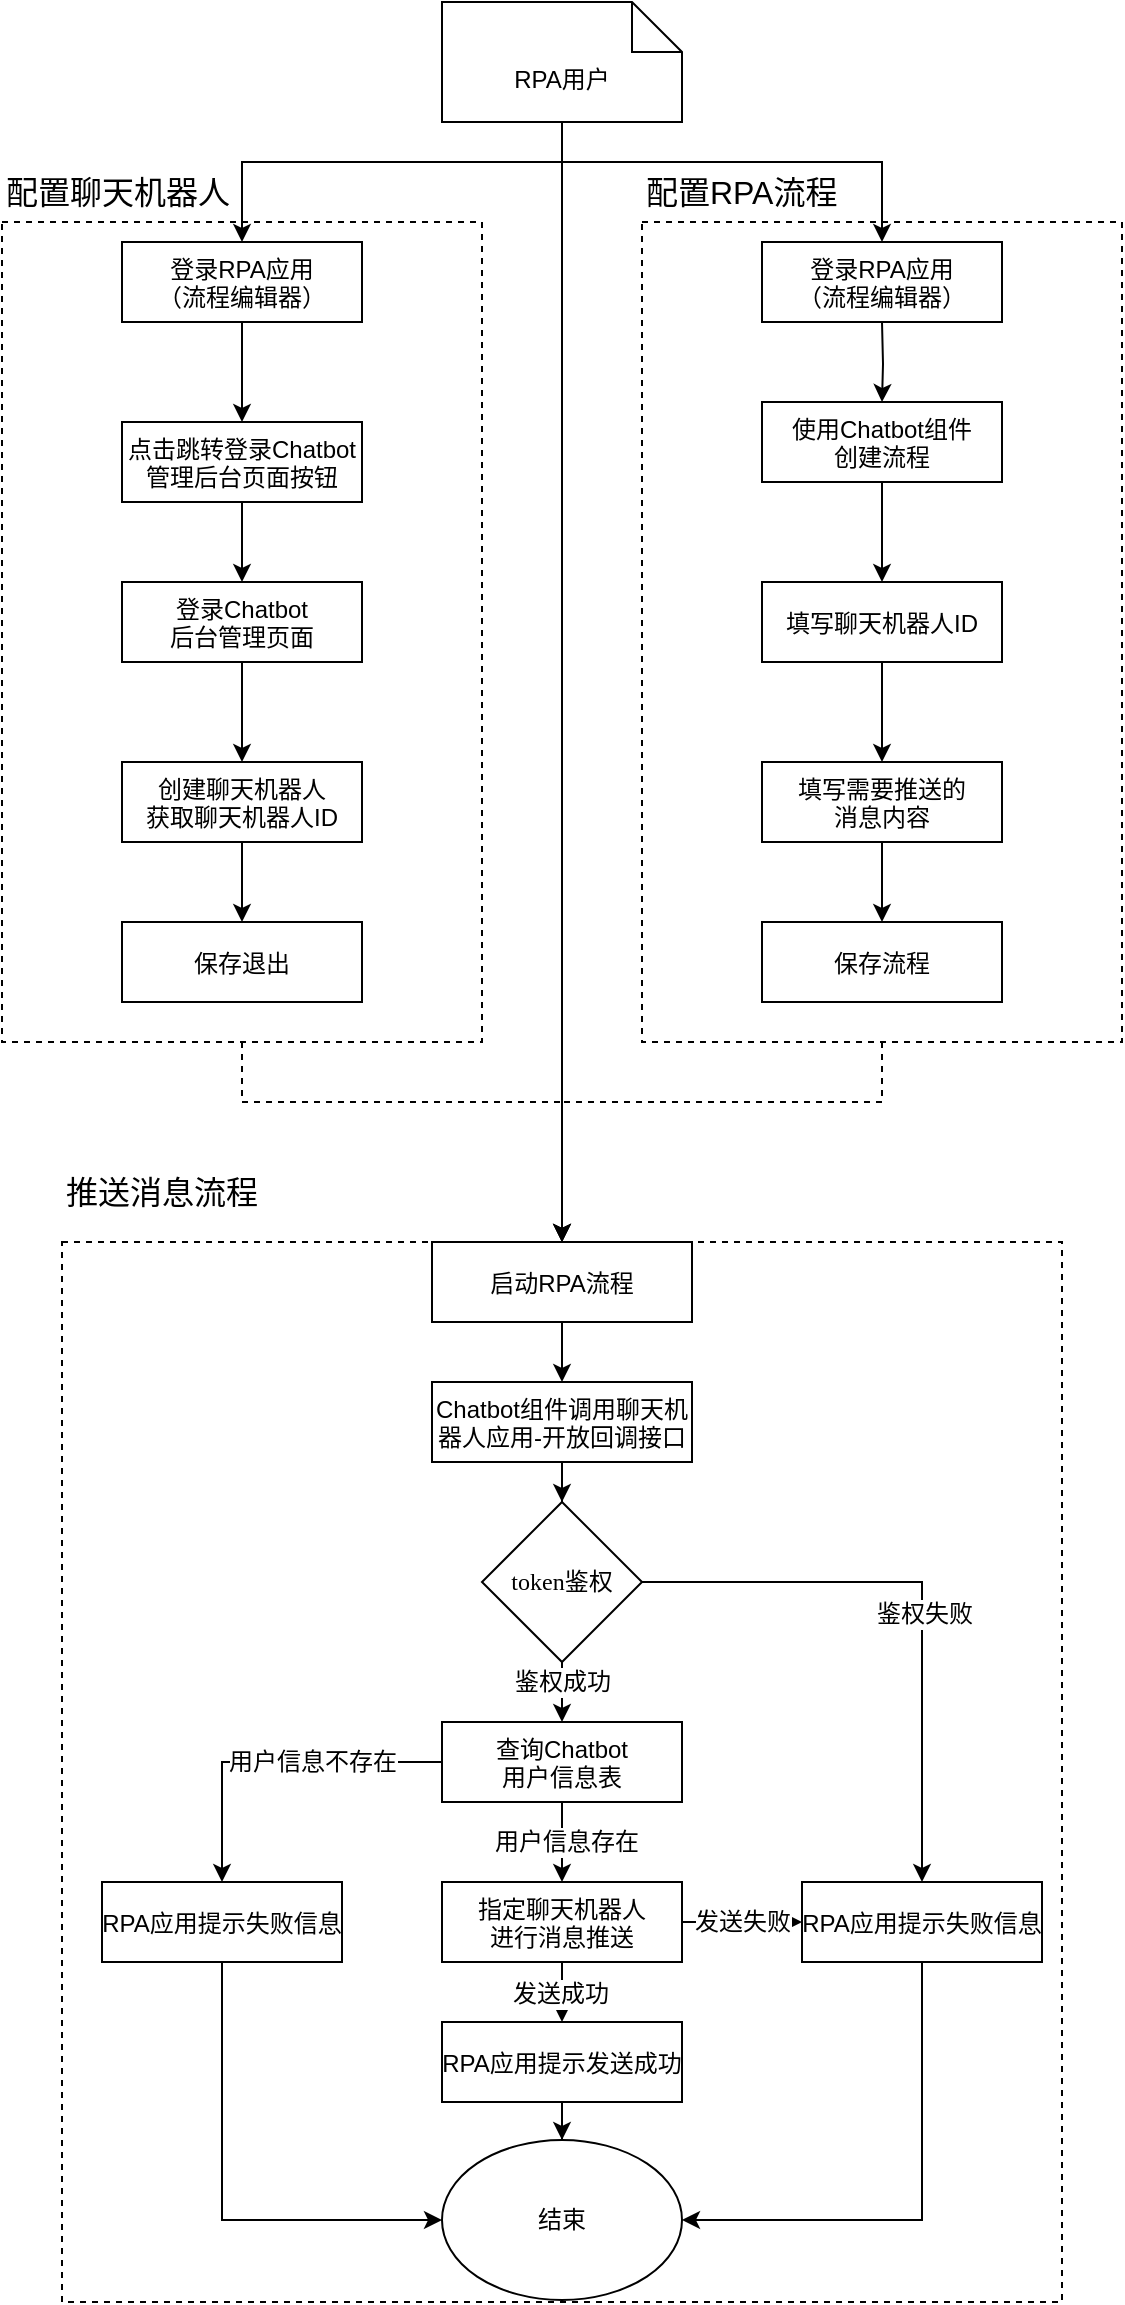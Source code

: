 <mxfile version="20.6.2" type="github">
  <diagram id="C5RBs43oDa-KdzZeNtuy" name="Page-1">
    <mxGraphModel dx="502" dy="579" grid="1" gridSize="10" guides="1" tooltips="1" connect="1" arrows="1" fold="1" page="1" pageScale="1" pageWidth="827" pageHeight="1169" math="0" shadow="0">
      <root>
        <mxCell id="WIyWlLk6GJQsqaUBKTNV-0" />
        <mxCell id="WIyWlLk6GJQsqaUBKTNV-1" parent="WIyWlLk6GJQsqaUBKTNV-0" />
        <mxCell id="9tMOyOh0k2Cmh3PsOHM6-40" style="edgeStyle=orthogonalEdgeStyle;rounded=0;orthogonalLoop=1;jettySize=auto;html=1;fontFamily=Helvetica;fontSize=12;fontColor=default;dashed=1;" parent="WIyWlLk6GJQsqaUBKTNV-1" source="9tMOyOh0k2Cmh3PsOHM6-9" edge="1">
          <mxGeometry relative="1" as="geometry">
            <mxPoint x="560" y="720" as="targetPoint" />
            <Array as="points">
              <mxPoint x="400" y="650" />
              <mxPoint x="560" y="650" />
            </Array>
          </mxGeometry>
        </mxCell>
        <mxCell id="9tMOyOh0k2Cmh3PsOHM6-9" value="" style="fontStyle=0;dashed=1;" parent="WIyWlLk6GJQsqaUBKTNV-1" vertex="1">
          <mxGeometry x="280" y="210" width="240" height="410" as="geometry" />
        </mxCell>
        <mxCell id="9tMOyOh0k2Cmh3PsOHM6-34" style="edgeStyle=orthogonalEdgeStyle;rounded=0;orthogonalLoop=1;jettySize=auto;html=1;fontSize=12;entryX=0.5;entryY=0;entryDx=0;entryDy=0;" parent="WIyWlLk6GJQsqaUBKTNV-1" source="9tMOyOh0k2Cmh3PsOHM6-0" target="9tMOyOh0k2Cmh3PsOHM6-68" edge="1">
          <mxGeometry relative="1" as="geometry">
            <mxPoint x="378" y="240" as="targetPoint" />
            <Array as="points">
              <mxPoint x="560" y="180" />
              <mxPoint x="400" y="180" />
            </Array>
          </mxGeometry>
        </mxCell>
        <mxCell id="9tMOyOh0k2Cmh3PsOHM6-0" value="RPA用户" style="shape=note2;boundedLbl=1;whiteSpace=wrap;html=1;size=25;verticalAlign=top;align=center;" parent="WIyWlLk6GJQsqaUBKTNV-1" vertex="1">
          <mxGeometry x="500" y="100" width="120" height="60" as="geometry" />
        </mxCell>
        <mxCell id="9tMOyOh0k2Cmh3PsOHM6-42" style="edgeStyle=orthogonalEdgeStyle;rounded=0;orthogonalLoop=1;jettySize=auto;html=1;entryX=0.5;entryY=0;entryDx=0;entryDy=0;fontFamily=Helvetica;fontSize=12;fontColor=default;" parent="WIyWlLk6GJQsqaUBKTNV-1" source="9tMOyOh0k2Cmh3PsOHM6-6" target="9tMOyOh0k2Cmh3PsOHM6-7" edge="1">
          <mxGeometry relative="1" as="geometry" />
        </mxCell>
        <mxCell id="9tMOyOh0k2Cmh3PsOHM6-6" value="点击跳转登录Chatbot&#xa;管理后台页面按钮" style="fontStyle=0;fontSize=12;" parent="WIyWlLk6GJQsqaUBKTNV-1" vertex="1">
          <mxGeometry x="340" y="310" width="120" height="40" as="geometry" />
        </mxCell>
        <mxCell id="9tMOyOh0k2Cmh3PsOHM6-44" style="edgeStyle=orthogonalEdgeStyle;rounded=0;orthogonalLoop=1;jettySize=auto;html=1;entryX=0.5;entryY=0;entryDx=0;entryDy=0;fontFamily=Helvetica;fontSize=12;fontColor=default;" parent="WIyWlLk6GJQsqaUBKTNV-1" source="9tMOyOh0k2Cmh3PsOHM6-7" target="9tMOyOh0k2Cmh3PsOHM6-8" edge="1">
          <mxGeometry relative="1" as="geometry" />
        </mxCell>
        <mxCell id="9tMOyOh0k2Cmh3PsOHM6-7" value="登录Chatbot&#xa;后台管理页面" style="fontStyle=0;fontSize=12;" parent="WIyWlLk6GJQsqaUBKTNV-1" vertex="1">
          <mxGeometry x="340" y="390" width="120" height="40" as="geometry" />
        </mxCell>
        <mxCell id="4m-Uh1oJpB8DR6uJ8CRc-1" value="" style="edgeStyle=orthogonalEdgeStyle;rounded=0;orthogonalLoop=1;jettySize=auto;html=1;" edge="1" parent="WIyWlLk6GJQsqaUBKTNV-1" source="9tMOyOh0k2Cmh3PsOHM6-8" target="9tMOyOh0k2Cmh3PsOHM6-27">
          <mxGeometry relative="1" as="geometry" />
        </mxCell>
        <mxCell id="9tMOyOh0k2Cmh3PsOHM6-8" value="创建聊天机器人&#xa;获取聊天机器人ID" style="fontStyle=0;fontSize=12;" parent="WIyWlLk6GJQsqaUBKTNV-1" vertex="1">
          <mxGeometry x="340" y="480" width="120" height="40" as="geometry" />
        </mxCell>
        <mxCell id="9tMOyOh0k2Cmh3PsOHM6-10" value="配置聊天机器人" style="text;html=1;strokeColor=none;fillColor=none;align=left;verticalAlign=middle;whiteSpace=wrap;rounded=0;fontSize=16;" parent="WIyWlLk6GJQsqaUBKTNV-1" vertex="1">
          <mxGeometry x="280" y="180" width="210" height="30" as="geometry" />
        </mxCell>
        <mxCell id="9tMOyOh0k2Cmh3PsOHM6-39" style="edgeStyle=orthogonalEdgeStyle;rounded=0;orthogonalLoop=1;jettySize=auto;html=1;exitX=0.5;exitY=1;exitDx=0;exitDy=0;fontFamily=Helvetica;fontSize=12;fontColor=default;dashed=1;entryX=0.5;entryY=0;entryDx=0;entryDy=0;" parent="WIyWlLk6GJQsqaUBKTNV-1" source="9tMOyOh0k2Cmh3PsOHM6-12" target="9tMOyOh0k2Cmh3PsOHM6-38" edge="1">
          <mxGeometry relative="1" as="geometry">
            <mxPoint x="560" y="700" as="targetPoint" />
            <Array as="points">
              <mxPoint x="720" y="650" />
              <mxPoint x="560" y="650" />
            </Array>
          </mxGeometry>
        </mxCell>
        <mxCell id="9tMOyOh0k2Cmh3PsOHM6-12" value="" style="fontStyle=0;dashed=1;" parent="WIyWlLk6GJQsqaUBKTNV-1" vertex="1">
          <mxGeometry x="600" y="210" width="240" height="410" as="geometry" />
        </mxCell>
        <mxCell id="9tMOyOh0k2Cmh3PsOHM6-24" value="" style="edgeStyle=orthogonalEdgeStyle;rounded=0;orthogonalLoop=1;jettySize=auto;html=1;fontSize=12;" parent="WIyWlLk6GJQsqaUBKTNV-1" source="9tMOyOh0k2Cmh3PsOHM6-5" target="9tMOyOh0k2Cmh3PsOHM6-22" edge="1">
          <mxGeometry relative="1" as="geometry" />
        </mxCell>
        <mxCell id="9tMOyOh0k2Cmh3PsOHM6-5" value="使用Chatbot组件&#xa;创建流程" style="fontStyle=0;fontSize=12;" parent="WIyWlLk6GJQsqaUBKTNV-1" vertex="1">
          <mxGeometry x="660" y="300" width="120" height="40" as="geometry" />
        </mxCell>
        <mxCell id="9tMOyOh0k2Cmh3PsOHM6-14" value="" style="fontStyle=0;dashed=1;" parent="WIyWlLk6GJQsqaUBKTNV-1" vertex="1">
          <mxGeometry x="310" y="720" width="500" height="530" as="geometry" />
        </mxCell>
        <mxCell id="9tMOyOh0k2Cmh3PsOHM6-58" value="" style="edgeStyle=orthogonalEdgeStyle;rounded=0;orthogonalLoop=1;jettySize=auto;html=1;fontFamily=Helvetica;fontSize=12;fontColor=default;" parent="WIyWlLk6GJQsqaUBKTNV-1" source="9tMOyOh0k2Cmh3PsOHM6-16" target="9tMOyOh0k2Cmh3PsOHM6-57" edge="1">
          <mxGeometry relative="1" as="geometry" />
        </mxCell>
        <mxCell id="9tMOyOh0k2Cmh3PsOHM6-16" value="Chatbot组件调用聊天机&#xa;器人应用-开放回调接口" style="fontStyle=0;fontSize=12;" parent="WIyWlLk6GJQsqaUBKTNV-1" vertex="1">
          <mxGeometry x="495" y="790" width="130" height="40" as="geometry" />
        </mxCell>
        <mxCell id="9tMOyOh0k2Cmh3PsOHM6-53" style="edgeStyle=orthogonalEdgeStyle;rounded=0;orthogonalLoop=1;jettySize=auto;html=1;fontFamily=Helvetica;fontSize=12;fontColor=default;exitX=1;exitY=0.5;exitDx=0;exitDy=0;" parent="WIyWlLk6GJQsqaUBKTNV-1" source="9tMOyOh0k2Cmh3PsOHM6-57" target="9tMOyOh0k2Cmh3PsOHM6-52" edge="1">
          <mxGeometry relative="1" as="geometry">
            <mxPoint x="560" y="930" as="sourcePoint" />
            <Array as="points">
              <mxPoint x="740" y="890" />
            </Array>
          </mxGeometry>
        </mxCell>
        <mxCell id="9tMOyOh0k2Cmh3PsOHM6-54" value="鉴权失败" style="edgeLabel;html=1;align=center;verticalAlign=middle;resizable=0;points=[];fontSize=12;fontFamily=Helvetica;fontColor=default;" parent="9tMOyOh0k2Cmh3PsOHM6-53" vertex="1" connectable="0">
          <mxGeometry x="0.076" y="1" relative="1" as="geometry">
            <mxPoint as="offset" />
          </mxGeometry>
        </mxCell>
        <mxCell id="9tMOyOh0k2Cmh3PsOHM6-56" style="edgeStyle=orthogonalEdgeStyle;rounded=0;orthogonalLoop=1;jettySize=auto;html=1;fontFamily=Helvetica;fontSize=12;fontColor=default;" parent="WIyWlLk6GJQsqaUBKTNV-1" source="9tMOyOh0k2Cmh3PsOHM6-18" target="9tMOyOh0k2Cmh3PsOHM6-55" edge="1">
          <mxGeometry relative="1" as="geometry" />
        </mxCell>
        <mxCell id="9tMOyOh0k2Cmh3PsOHM6-59" value="发送成功" style="edgeLabel;html=1;align=center;verticalAlign=middle;resizable=0;points=[];fontSize=12;fontFamily=Helvetica;fontColor=default;" parent="9tMOyOh0k2Cmh3PsOHM6-56" vertex="1" connectable="0">
          <mxGeometry x="-0.381" y="-1" relative="1" as="geometry">
            <mxPoint as="offset" />
          </mxGeometry>
        </mxCell>
        <mxCell id="9tMOyOh0k2Cmh3PsOHM6-60" value="发送失败" style="edgeStyle=orthogonalEdgeStyle;rounded=0;orthogonalLoop=1;jettySize=auto;html=1;fontFamily=Helvetica;fontSize=12;fontColor=default;" parent="WIyWlLk6GJQsqaUBKTNV-1" source="9tMOyOh0k2Cmh3PsOHM6-18" target="9tMOyOh0k2Cmh3PsOHM6-52" edge="1">
          <mxGeometry relative="1" as="geometry" />
        </mxCell>
        <mxCell id="9tMOyOh0k2Cmh3PsOHM6-18" value="指定聊天机器人&#xa;进行消息推送" style="fontStyle=0;fontSize=12;" parent="WIyWlLk6GJQsqaUBKTNV-1" vertex="1">
          <mxGeometry x="500" y="1040" width="120" height="40" as="geometry" />
        </mxCell>
        <mxCell id="9tMOyOh0k2Cmh3PsOHM6-20" value="推送消息流程" style="text;html=1;strokeColor=none;fillColor=none;align=left;verticalAlign=middle;whiteSpace=wrap;rounded=0;fontSize=16;" parent="WIyWlLk6GJQsqaUBKTNV-1" vertex="1">
          <mxGeometry x="310" y="680" width="105" height="30" as="geometry" />
        </mxCell>
        <mxCell id="9tMOyOh0k2Cmh3PsOHM6-21" value="配置RPA流程" style="text;html=1;strokeColor=none;fillColor=none;align=left;verticalAlign=middle;whiteSpace=wrap;rounded=0;fontSize=16;" parent="WIyWlLk6GJQsqaUBKTNV-1" vertex="1">
          <mxGeometry x="600" y="180" width="210" height="30" as="geometry" />
        </mxCell>
        <mxCell id="9tMOyOh0k2Cmh3PsOHM6-73" value="" style="edgeStyle=orthogonalEdgeStyle;rounded=0;orthogonalLoop=1;jettySize=auto;html=1;fontFamily=Helvetica;fontSize=12;fontColor=default;" parent="WIyWlLk6GJQsqaUBKTNV-1" source="9tMOyOh0k2Cmh3PsOHM6-22" target="9tMOyOh0k2Cmh3PsOHM6-26" edge="1">
          <mxGeometry relative="1" as="geometry" />
        </mxCell>
        <mxCell id="9tMOyOh0k2Cmh3PsOHM6-22" value="填写聊天机器人ID" style="fontStyle=0;fontSize=12;" parent="WIyWlLk6GJQsqaUBKTNV-1" vertex="1">
          <mxGeometry x="660" y="390" width="120" height="40" as="geometry" />
        </mxCell>
        <mxCell id="9tMOyOh0k2Cmh3PsOHM6-33" style="edgeStyle=orthogonalEdgeStyle;rounded=0;orthogonalLoop=1;jettySize=auto;html=1;fontSize=12;" parent="WIyWlLk6GJQsqaUBKTNV-1" source="9tMOyOh0k2Cmh3PsOHM6-26" target="9tMOyOh0k2Cmh3PsOHM6-28" edge="1">
          <mxGeometry relative="1" as="geometry" />
        </mxCell>
        <mxCell id="9tMOyOh0k2Cmh3PsOHM6-26" value="填写需要推送的&#xa;消息内容" style="fontStyle=0;fontSize=12;" parent="WIyWlLk6GJQsqaUBKTNV-1" vertex="1">
          <mxGeometry x="660" y="480" width="120" height="40" as="geometry" />
        </mxCell>
        <mxCell id="9tMOyOh0k2Cmh3PsOHM6-27" value="保存退出" style="fontStyle=0;fontSize=12;" parent="WIyWlLk6GJQsqaUBKTNV-1" vertex="1">
          <mxGeometry x="340" y="560" width="120" height="40" as="geometry" />
        </mxCell>
        <mxCell id="9tMOyOh0k2Cmh3PsOHM6-28" value="保存流程" style="fontStyle=0;fontSize=12;" parent="WIyWlLk6GJQsqaUBKTNV-1" vertex="1">
          <mxGeometry x="660" y="560" width="120" height="40" as="geometry" />
        </mxCell>
        <mxCell id="9tMOyOh0k2Cmh3PsOHM6-37" style="edgeStyle=orthogonalEdgeStyle;rounded=0;orthogonalLoop=1;jettySize=auto;html=1;entryX=0.5;entryY=0;entryDx=0;entryDy=0;fontFamily=Helvetica;fontSize=12;fontColor=default;" parent="WIyWlLk6GJQsqaUBKTNV-1" source="9tMOyOh0k2Cmh3PsOHM6-0" edge="1">
          <mxGeometry relative="1" as="geometry">
            <Array as="points">
              <mxPoint x="560" y="180" />
              <mxPoint x="720" y="180" />
            </Array>
            <mxPoint x="720" y="220" as="targetPoint" />
          </mxGeometry>
        </mxCell>
        <mxCell id="9tMOyOh0k2Cmh3PsOHM6-50" style="edgeStyle=orthogonalEdgeStyle;rounded=0;orthogonalLoop=1;jettySize=auto;html=1;fontFamily=Helvetica;fontSize=12;fontColor=default;" parent="WIyWlLk6GJQsqaUBKTNV-1" source="9tMOyOh0k2Cmh3PsOHM6-38" target="9tMOyOh0k2Cmh3PsOHM6-16" edge="1">
          <mxGeometry relative="1" as="geometry" />
        </mxCell>
        <mxCell id="9tMOyOh0k2Cmh3PsOHM6-38" value="启动RPA流程" style="fontStyle=0;fontSize=12;" parent="WIyWlLk6GJQsqaUBKTNV-1" vertex="1">
          <mxGeometry x="495" y="720" width="130" height="40" as="geometry" />
        </mxCell>
        <mxCell id="9tMOyOh0k2Cmh3PsOHM6-41" style="edgeStyle=orthogonalEdgeStyle;rounded=0;orthogonalLoop=1;jettySize=auto;html=1;entryX=0.5;entryY=0;entryDx=0;entryDy=0;fontFamily=Helvetica;fontSize=12;fontColor=default;" parent="WIyWlLk6GJQsqaUBKTNV-1" source="9tMOyOh0k2Cmh3PsOHM6-0" target="9tMOyOh0k2Cmh3PsOHM6-38" edge="1">
          <mxGeometry relative="1" as="geometry" />
        </mxCell>
        <mxCell id="9tMOyOh0k2Cmh3PsOHM6-65" style="edgeStyle=orthogonalEdgeStyle;rounded=0;orthogonalLoop=1;jettySize=auto;html=1;entryX=1;entryY=0.5;entryDx=0;entryDy=0;fontFamily=Helvetica;fontSize=12;fontColor=default;" parent="WIyWlLk6GJQsqaUBKTNV-1" source="9tMOyOh0k2Cmh3PsOHM6-52" target="9tMOyOh0k2Cmh3PsOHM6-63" edge="1">
          <mxGeometry relative="1" as="geometry">
            <Array as="points">
              <mxPoint x="740" y="1209" />
            </Array>
          </mxGeometry>
        </mxCell>
        <mxCell id="9tMOyOh0k2Cmh3PsOHM6-52" value="RPA应用提示失败信息" style="fontStyle=0;fontSize=12;" parent="WIyWlLk6GJQsqaUBKTNV-1" vertex="1">
          <mxGeometry x="680" y="1040" width="120" height="40" as="geometry" />
        </mxCell>
        <mxCell id="9tMOyOh0k2Cmh3PsOHM6-64" value="" style="edgeStyle=orthogonalEdgeStyle;rounded=0;orthogonalLoop=1;jettySize=auto;html=1;fontFamily=Helvetica;fontSize=12;fontColor=default;" parent="WIyWlLk6GJQsqaUBKTNV-1" source="9tMOyOh0k2Cmh3PsOHM6-55" target="9tMOyOh0k2Cmh3PsOHM6-63" edge="1">
          <mxGeometry relative="1" as="geometry" />
        </mxCell>
        <mxCell id="9tMOyOh0k2Cmh3PsOHM6-55" value="RPA应用提示发送成功" style="fontStyle=0;fontSize=12;" parent="WIyWlLk6GJQsqaUBKTNV-1" vertex="1">
          <mxGeometry x="500" y="1110" width="120" height="40" as="geometry" />
        </mxCell>
        <mxCell id="9tMOyOh0k2Cmh3PsOHM6-61" style="edgeStyle=orthogonalEdgeStyle;rounded=0;orthogonalLoop=1;jettySize=auto;html=1;fontFamily=Helvetica;fontSize=12;fontColor=default;entryX=0.5;entryY=0;entryDx=0;entryDy=0;" parent="WIyWlLk6GJQsqaUBKTNV-1" source="9tMOyOh0k2Cmh3PsOHM6-57" target="4m-Uh1oJpB8DR6uJ8CRc-3" edge="1">
          <mxGeometry relative="1" as="geometry">
            <mxPoint x="560" y="960" as="targetPoint" />
          </mxGeometry>
        </mxCell>
        <mxCell id="9tMOyOh0k2Cmh3PsOHM6-62" value="鉴权成功" style="edgeLabel;html=1;align=center;verticalAlign=middle;resizable=0;points=[];fontSize=12;fontFamily=Helvetica;fontColor=default;" parent="9tMOyOh0k2Cmh3PsOHM6-61" vertex="1" connectable="0">
          <mxGeometry x="-0.248" y="-2" relative="1" as="geometry">
            <mxPoint x="2" y="-9" as="offset" />
          </mxGeometry>
        </mxCell>
        <mxCell id="9tMOyOh0k2Cmh3PsOHM6-57" value="&lt;p style=&quot;margin: 0pt 0pt 0.0pt; text-align: justify; font-family: &amp;quot;Times New Roman&amp;quot;;&quot; class=&quot;MsoNormal&quot;&gt;&lt;span style=&quot;font-family: SimSun;&quot;&gt;&lt;font style=&quot;font-size: 12px;&quot;&gt;token鉴权&lt;/font&gt;&lt;/span&gt;&lt;/p&gt;" style="rhombus;whiteSpace=wrap;html=1;fontFamily=Helvetica;fontSize=12;fontColor=default;" parent="WIyWlLk6GJQsqaUBKTNV-1" vertex="1">
          <mxGeometry x="520" y="850" width="80" height="80" as="geometry" />
        </mxCell>
        <mxCell id="9tMOyOh0k2Cmh3PsOHM6-63" value="结束" style="ellipse;whiteSpace=wrap;html=1;fontFamily=Helvetica;fontSize=12;fontColor=default;" parent="WIyWlLk6GJQsqaUBKTNV-1" vertex="1">
          <mxGeometry x="500" y="1169" width="120" height="80" as="geometry" />
        </mxCell>
        <mxCell id="9tMOyOh0k2Cmh3PsOHM6-72" style="edgeStyle=orthogonalEdgeStyle;rounded=0;orthogonalLoop=1;jettySize=auto;html=1;entryX=0.5;entryY=0;entryDx=0;entryDy=0;fontFamily=Helvetica;fontSize=12;fontColor=default;" parent="WIyWlLk6GJQsqaUBKTNV-1" source="9tMOyOh0k2Cmh3PsOHM6-68" target="9tMOyOh0k2Cmh3PsOHM6-6" edge="1">
          <mxGeometry relative="1" as="geometry" />
        </mxCell>
        <mxCell id="9tMOyOh0k2Cmh3PsOHM6-68" value="登录RPA应用&#xa;（流程编辑器）" style="fontStyle=0;fontSize=12;" parent="WIyWlLk6GJQsqaUBKTNV-1" vertex="1">
          <mxGeometry x="340" y="220" width="120" height="40" as="geometry" />
        </mxCell>
        <mxCell id="9tMOyOh0k2Cmh3PsOHM6-71" style="edgeStyle=orthogonalEdgeStyle;rounded=0;orthogonalLoop=1;jettySize=auto;html=1;entryX=0.5;entryY=0;entryDx=0;entryDy=0;fontFamily=Helvetica;fontSize=12;fontColor=default;" parent="WIyWlLk6GJQsqaUBKTNV-1" target="9tMOyOh0k2Cmh3PsOHM6-5" edge="1">
          <mxGeometry relative="1" as="geometry">
            <mxPoint x="720" y="260" as="sourcePoint" />
          </mxGeometry>
        </mxCell>
        <mxCell id="4m-Uh1oJpB8DR6uJ8CRc-2" value="登录RPA应用&#xa;（流程编辑器）" style="fontStyle=0;fontSize=12;" vertex="1" parent="WIyWlLk6GJQsqaUBKTNV-1">
          <mxGeometry x="660" y="220" width="120" height="40" as="geometry" />
        </mxCell>
        <mxCell id="4m-Uh1oJpB8DR6uJ8CRc-7" style="edgeStyle=orthogonalEdgeStyle;rounded=0;orthogonalLoop=1;jettySize=auto;html=1;entryX=0.5;entryY=0;entryDx=0;entryDy=0;fontSize=12;" edge="1" parent="WIyWlLk6GJQsqaUBKTNV-1" source="4m-Uh1oJpB8DR6uJ8CRc-3" target="9tMOyOh0k2Cmh3PsOHM6-18">
          <mxGeometry relative="1" as="geometry" />
        </mxCell>
        <mxCell id="4m-Uh1oJpB8DR6uJ8CRc-8" value="用户信息存在" style="edgeLabel;html=1;align=center;verticalAlign=middle;resizable=0;points=[];fontSize=12;" vertex="1" connectable="0" parent="4m-Uh1oJpB8DR6uJ8CRc-7">
          <mxGeometry x="-0.001" y="2" relative="1" as="geometry">
            <mxPoint as="offset" />
          </mxGeometry>
        </mxCell>
        <mxCell id="4m-Uh1oJpB8DR6uJ8CRc-10" value="" style="edgeStyle=orthogonalEdgeStyle;rounded=0;orthogonalLoop=1;jettySize=auto;html=1;fontSize=12;" edge="1" parent="WIyWlLk6GJQsqaUBKTNV-1" source="4m-Uh1oJpB8DR6uJ8CRc-3" target="4m-Uh1oJpB8DR6uJ8CRc-9">
          <mxGeometry relative="1" as="geometry" />
        </mxCell>
        <mxCell id="4m-Uh1oJpB8DR6uJ8CRc-12" value="用户信息不存在" style="edgeLabel;html=1;align=center;verticalAlign=middle;resizable=0;points=[];fontSize=12;" vertex="1" connectable="0" parent="4m-Uh1oJpB8DR6uJ8CRc-10">
          <mxGeometry x="-0.234" relative="1" as="geometry">
            <mxPoint as="offset" />
          </mxGeometry>
        </mxCell>
        <mxCell id="4m-Uh1oJpB8DR6uJ8CRc-3" value="查询Chatbot&#xa;用户信息表" style="fontStyle=0;fontSize=12;" vertex="1" parent="WIyWlLk6GJQsqaUBKTNV-1">
          <mxGeometry x="500" y="960" width="120" height="40" as="geometry" />
        </mxCell>
        <mxCell id="4m-Uh1oJpB8DR6uJ8CRc-11" style="edgeStyle=orthogonalEdgeStyle;rounded=0;orthogonalLoop=1;jettySize=auto;html=1;entryX=0;entryY=0.5;entryDx=0;entryDy=0;fontSize=12;" edge="1" parent="WIyWlLk6GJQsqaUBKTNV-1" source="4m-Uh1oJpB8DR6uJ8CRc-9" target="9tMOyOh0k2Cmh3PsOHM6-63">
          <mxGeometry relative="1" as="geometry">
            <Array as="points">
              <mxPoint x="390" y="1209" />
            </Array>
          </mxGeometry>
        </mxCell>
        <mxCell id="4m-Uh1oJpB8DR6uJ8CRc-9" value="RPA应用提示失败信息" style="fontStyle=0;fontSize=12;" vertex="1" parent="WIyWlLk6GJQsqaUBKTNV-1">
          <mxGeometry x="330" y="1040" width="120" height="40" as="geometry" />
        </mxCell>
      </root>
    </mxGraphModel>
  </diagram>
</mxfile>
